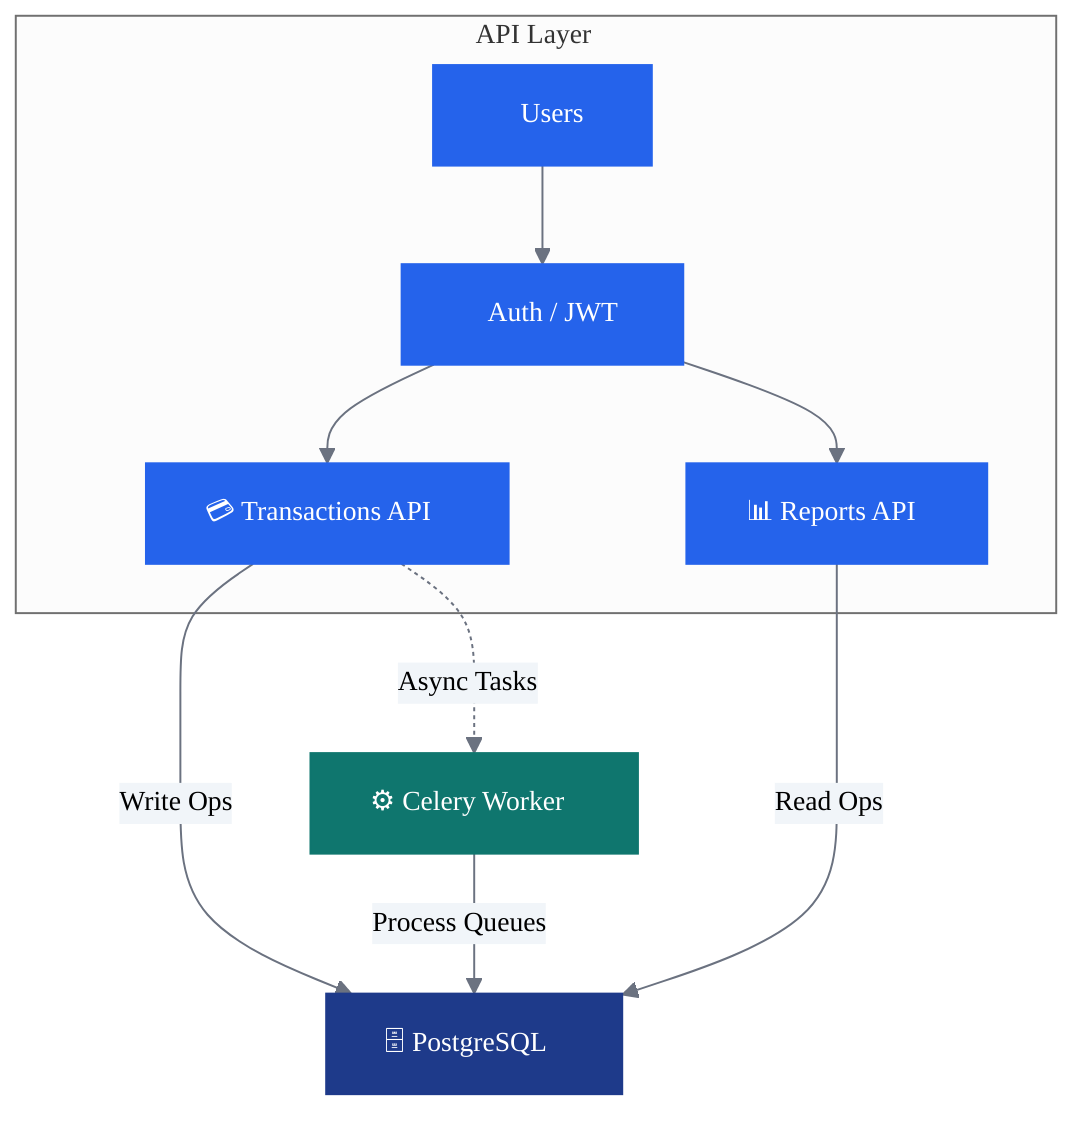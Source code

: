 %%{init: {
  "theme": "neutral",
  "themeVariables": {
    "primaryColor": "#2563EB",
    "primaryTextColor": "#ffffff",
    "primaryBorderColor": "#2563EB",
    "lineColor": "#6B7280",
    "secondaryColor": "#1E293B",
    "tertiaryColor": "#E5E7EB",
    "edgeLabelBackground": "#F1F5F9",
    "fontSize": "14px",
    "fontFamily": "Inter, sans-serif"
  }
}}%%
flowchart TB
    subgraph API_Layer["API Layer"]
        U["👤 Users"] --> A["🔐 Auth / JWT"]
        A --> T["💳 Transactions API"]
        A --> R["📊 Reports API"]
    end

    T -->|Write Ops| DB["🗄️ PostgreSQL"]
    R -->|Read Ops| DB
    T -.->|Async Tasks| C["⚙️ Celery Worker"]
    C -->|Process Queues| DB

    classDef default fill:#F9FAFB,stroke:#CBD5E1,stroke-width:1px,color:#111827;
    classDef api fill:#2563EB,stroke:#2563EB,color:#ffffff;
    classDef db fill:#1E3A8A,stroke:#1E3A8A,color:#ffffff;
    classDef async fill:#0F766E,stroke:#0F766E,color:#ffffff;

    class U,A,T,R api;
    class DB db;
    class C async;